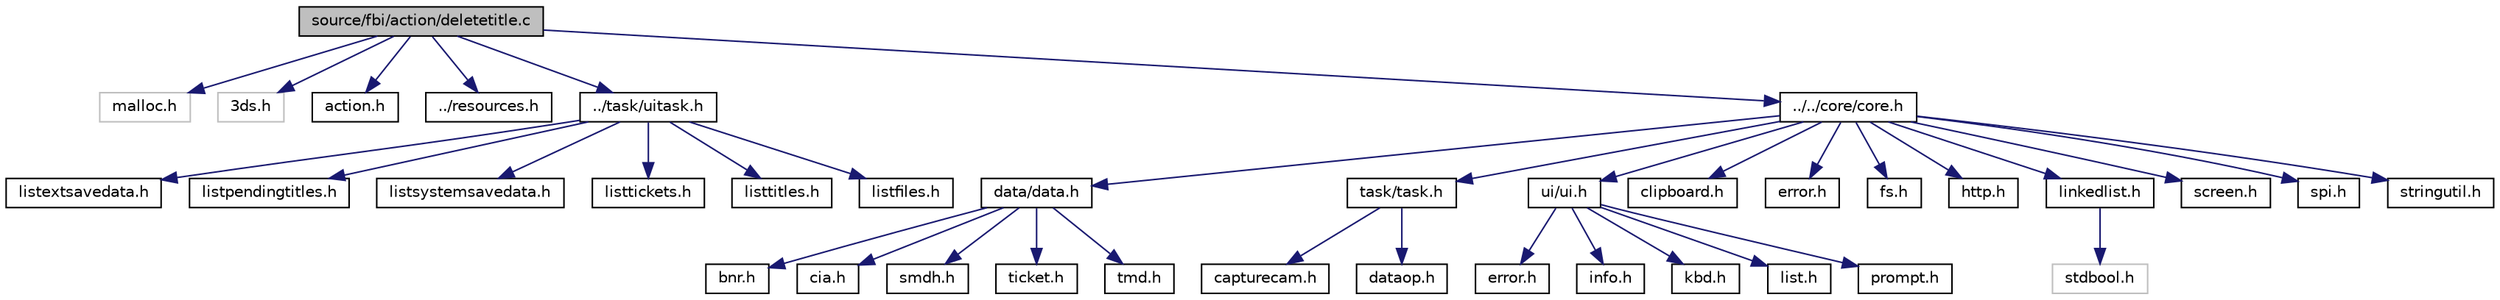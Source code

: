 digraph "source/fbi/action/deletetitle.c"
{
  edge [fontname="Helvetica",fontsize="10",labelfontname="Helvetica",labelfontsize="10"];
  node [fontname="Helvetica",fontsize="10",shape=record];
  Node1 [label="source/fbi/action/deletetitle.c",height=0.2,width=0.4,color="black", fillcolor="grey75", style="filled" fontcolor="black"];
  Node1 -> Node2 [color="midnightblue",fontsize="10",style="solid",fontname="Helvetica"];
  Node2 [label="malloc.h",height=0.2,width=0.4,color="grey75", fillcolor="white", style="filled"];
  Node1 -> Node3 [color="midnightblue",fontsize="10",style="solid",fontname="Helvetica"];
  Node3 [label="3ds.h",height=0.2,width=0.4,color="grey75", fillcolor="white", style="filled"];
  Node1 -> Node4 [color="midnightblue",fontsize="10",style="solid",fontname="Helvetica"];
  Node4 [label="action.h",height=0.2,width=0.4,color="black", fillcolor="white", style="filled",URL="$action_8h.html"];
  Node1 -> Node5 [color="midnightblue",fontsize="10",style="solid",fontname="Helvetica"];
  Node5 [label="../resources.h",height=0.2,width=0.4,color="black", fillcolor="white", style="filled",URL="$resources_8h.html"];
  Node1 -> Node6 [color="midnightblue",fontsize="10",style="solid",fontname="Helvetica"];
  Node6 [label="../task/uitask.h",height=0.2,width=0.4,color="black", fillcolor="white", style="filled",URL="$uitask_8h.html"];
  Node6 -> Node7 [color="midnightblue",fontsize="10",style="solid",fontname="Helvetica"];
  Node7 [label="listextsavedata.h",height=0.2,width=0.4,color="black", fillcolor="white", style="filled",URL="$listextsavedata_8h.html"];
  Node6 -> Node8 [color="midnightblue",fontsize="10",style="solid",fontname="Helvetica"];
  Node8 [label="listpendingtitles.h",height=0.2,width=0.4,color="black", fillcolor="white", style="filled",URL="$listpendingtitles_8h.html"];
  Node6 -> Node9 [color="midnightblue",fontsize="10",style="solid",fontname="Helvetica"];
  Node9 [label="listsystemsavedata.h",height=0.2,width=0.4,color="black", fillcolor="white", style="filled",URL="$listsystemsavedata_8h.html"];
  Node6 -> Node10 [color="midnightblue",fontsize="10",style="solid",fontname="Helvetica"];
  Node10 [label="listtickets.h",height=0.2,width=0.4,color="black", fillcolor="white", style="filled",URL="$listtickets_8h.html"];
  Node6 -> Node11 [color="midnightblue",fontsize="10",style="solid",fontname="Helvetica"];
  Node11 [label="listtitles.h",height=0.2,width=0.4,color="black", fillcolor="white", style="filled",URL="$listtitles_8h.html"];
  Node6 -> Node12 [color="midnightblue",fontsize="10",style="solid",fontname="Helvetica"];
  Node12 [label="listfiles.h",height=0.2,width=0.4,color="black", fillcolor="white", style="filled",URL="$listfiles_8h.html"];
  Node1 -> Node13 [color="midnightblue",fontsize="10",style="solid",fontname="Helvetica"];
  Node13 [label="../../core/core.h",height=0.2,width=0.4,color="black", fillcolor="white", style="filled",URL="$core_8h.html"];
  Node13 -> Node14 [color="midnightblue",fontsize="10",style="solid",fontname="Helvetica"];
  Node14 [label="data/data.h",height=0.2,width=0.4,color="black", fillcolor="white", style="filled",URL="$data_8h.html"];
  Node14 -> Node15 [color="midnightblue",fontsize="10",style="solid",fontname="Helvetica"];
  Node15 [label="bnr.h",height=0.2,width=0.4,color="black", fillcolor="white", style="filled",URL="$bnr_8h.html"];
  Node14 -> Node16 [color="midnightblue",fontsize="10",style="solid",fontname="Helvetica"];
  Node16 [label="cia.h",height=0.2,width=0.4,color="black", fillcolor="white", style="filled",URL="$cia_8h.html"];
  Node14 -> Node17 [color="midnightblue",fontsize="10",style="solid",fontname="Helvetica"];
  Node17 [label="smdh.h",height=0.2,width=0.4,color="black", fillcolor="white", style="filled",URL="$smdh_8h.html"];
  Node14 -> Node18 [color="midnightblue",fontsize="10",style="solid",fontname="Helvetica"];
  Node18 [label="ticket.h",height=0.2,width=0.4,color="black", fillcolor="white", style="filled",URL="$ticket_8h.html"];
  Node14 -> Node19 [color="midnightblue",fontsize="10",style="solid",fontname="Helvetica"];
  Node19 [label="tmd.h",height=0.2,width=0.4,color="black", fillcolor="white", style="filled",URL="$tmd_8h.html"];
  Node13 -> Node20 [color="midnightblue",fontsize="10",style="solid",fontname="Helvetica"];
  Node20 [label="task/task.h",height=0.2,width=0.4,color="black", fillcolor="white", style="filled",URL="$task_8h.html"];
  Node20 -> Node21 [color="midnightblue",fontsize="10",style="solid",fontname="Helvetica"];
  Node21 [label="capturecam.h",height=0.2,width=0.4,color="black", fillcolor="white", style="filled",URL="$capturecam_8h.html"];
  Node20 -> Node22 [color="midnightblue",fontsize="10",style="solid",fontname="Helvetica"];
  Node22 [label="dataop.h",height=0.2,width=0.4,color="black", fillcolor="white", style="filled",URL="$dataop_8h.html"];
  Node13 -> Node23 [color="midnightblue",fontsize="10",style="solid",fontname="Helvetica"];
  Node23 [label="ui/ui.h",height=0.2,width=0.4,color="black", fillcolor="white", style="filled",URL="$ui_8h.html"];
  Node23 -> Node24 [color="midnightblue",fontsize="10",style="solid",fontname="Helvetica"];
  Node24 [label="error.h",height=0.2,width=0.4,color="black", fillcolor="white", style="filled",URL="$ui_2error_8h.html"];
  Node23 -> Node25 [color="midnightblue",fontsize="10",style="solid",fontname="Helvetica"];
  Node25 [label="info.h",height=0.2,width=0.4,color="black", fillcolor="white", style="filled",URL="$info_8h.html"];
  Node23 -> Node26 [color="midnightblue",fontsize="10",style="solid",fontname="Helvetica"];
  Node26 [label="kbd.h",height=0.2,width=0.4,color="black", fillcolor="white", style="filled",URL="$kbd_8h.html"];
  Node23 -> Node27 [color="midnightblue",fontsize="10",style="solid",fontname="Helvetica"];
  Node27 [label="list.h",height=0.2,width=0.4,color="black", fillcolor="white", style="filled",URL="$list_8h.html"];
  Node23 -> Node28 [color="midnightblue",fontsize="10",style="solid",fontname="Helvetica"];
  Node28 [label="prompt.h",height=0.2,width=0.4,color="black", fillcolor="white", style="filled",URL="$prompt_8h.html"];
  Node13 -> Node29 [color="midnightblue",fontsize="10",style="solid",fontname="Helvetica"];
  Node29 [label="clipboard.h",height=0.2,width=0.4,color="black", fillcolor="white", style="filled",URL="$clipboard_8h.html"];
  Node13 -> Node30 [color="midnightblue",fontsize="10",style="solid",fontname="Helvetica"];
  Node30 [label="error.h",height=0.2,width=0.4,color="black", fillcolor="white", style="filled",URL="$error_8h.html"];
  Node13 -> Node31 [color="midnightblue",fontsize="10",style="solid",fontname="Helvetica"];
  Node31 [label="fs.h",height=0.2,width=0.4,color="black", fillcolor="white", style="filled",URL="$fs_8h.html"];
  Node13 -> Node32 [color="midnightblue",fontsize="10",style="solid",fontname="Helvetica"];
  Node32 [label="http.h",height=0.2,width=0.4,color="black", fillcolor="white", style="filled",URL="$http_8h.html"];
  Node13 -> Node33 [color="midnightblue",fontsize="10",style="solid",fontname="Helvetica"];
  Node33 [label="linkedlist.h",height=0.2,width=0.4,color="black", fillcolor="white", style="filled",URL="$linkedlist_8h.html"];
  Node33 -> Node34 [color="midnightblue",fontsize="10",style="solid",fontname="Helvetica"];
  Node34 [label="stdbool.h",height=0.2,width=0.4,color="grey75", fillcolor="white", style="filled"];
  Node13 -> Node35 [color="midnightblue",fontsize="10",style="solid",fontname="Helvetica"];
  Node35 [label="screen.h",height=0.2,width=0.4,color="black", fillcolor="white", style="filled",URL="$screen_8h.html"];
  Node13 -> Node36 [color="midnightblue",fontsize="10",style="solid",fontname="Helvetica"];
  Node36 [label="spi.h",height=0.2,width=0.4,color="black", fillcolor="white", style="filled",URL="$spi_8h.html"];
  Node13 -> Node37 [color="midnightblue",fontsize="10",style="solid",fontname="Helvetica"];
  Node37 [label="stringutil.h",height=0.2,width=0.4,color="black", fillcolor="white", style="filled",URL="$stringutil_8h.html"];
}
